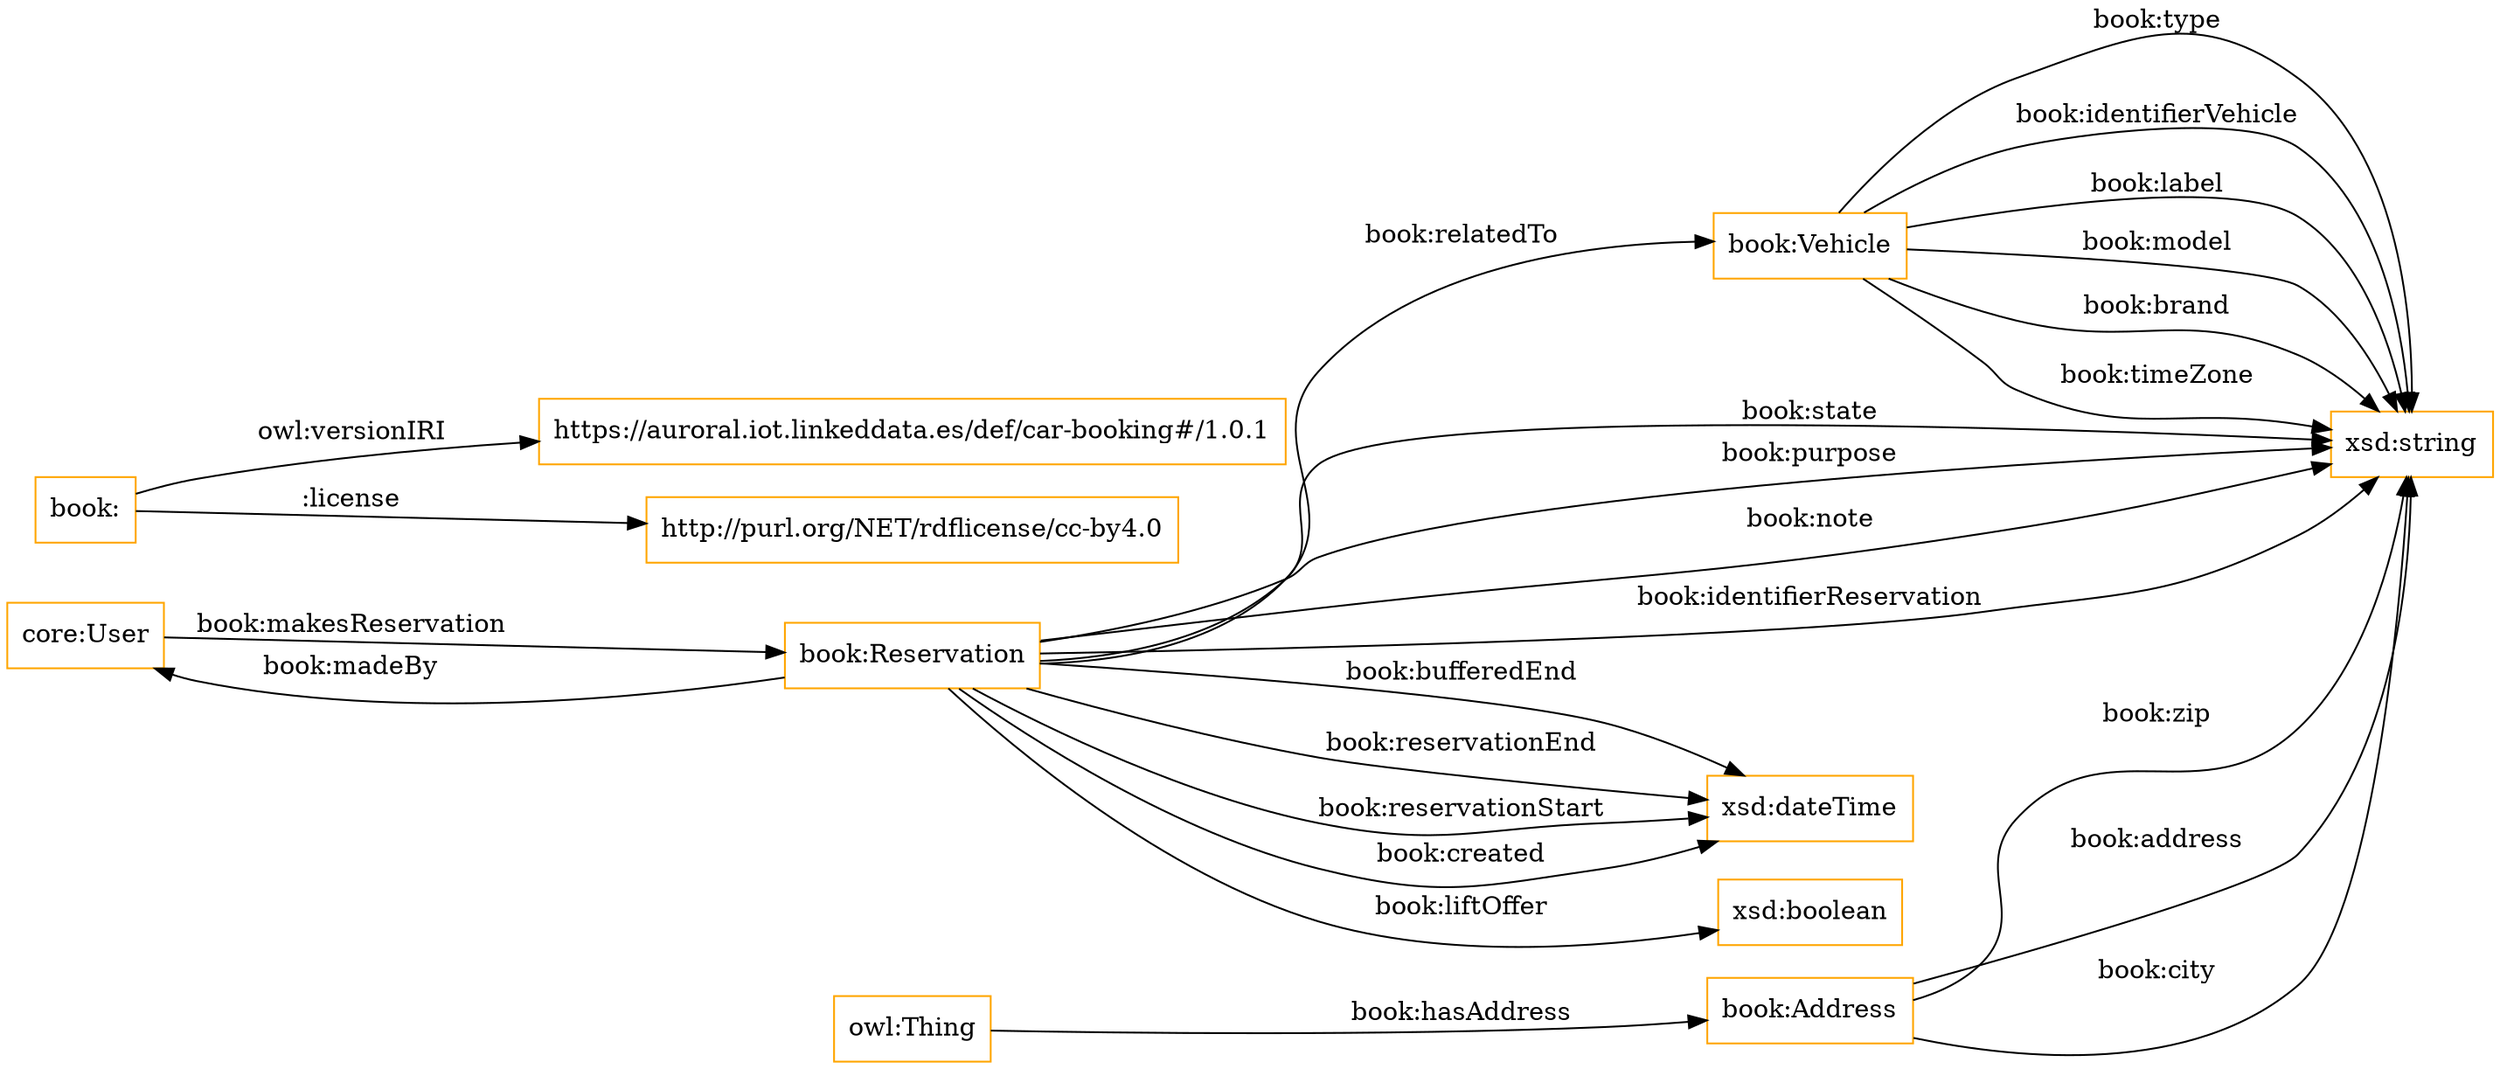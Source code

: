 digraph ar2dtool_diagram { 
rankdir=LR;
size="1501"
node [shape = rectangle, color="orange"]; "core:User" "book:Vehicle" "book:Reservation" "book:Address" ; /*classes style*/
	"book:" -> "https://auroral.iot.linkeddata.es/def/car-booking#/1.0.1" [ label = "owl:versionIRI" ];
	"book:" -> "http://purl.org/NET/rdflicense/cc-by4.0" [ label = ":license" ];
	"book:Vehicle" -> "xsd:string" [ label = "book:type" ];
	"book:Reservation" -> "xsd:dateTime" [ label = "book:bufferedEnd" ];
	"book:Reservation" -> "xsd:string" [ label = "book:state" ];
	"book:Reservation" -> "xsd:string" [ label = "book:purpose" ];
	"book:Address" -> "xsd:string" [ label = "book:zip" ];
	"book:Address" -> "xsd:string" [ label = "book:address" ];
	"owl:Thing" -> "book:Address" [ label = "book:hasAddress" ];
	"book:Vehicle" -> "xsd:string" [ label = "book:identifierVehicle" ];
	"book:Reservation" -> "xsd:string" [ label = "book:note" ];
	"book:Vehicle" -> "xsd:string" [ label = "book:label" ];
	"book:Reservation" -> "xsd:dateTime" [ label = "book:reservationEnd" ];
	"book:Reservation" -> "core:User" [ label = "book:madeBy" ];
	"book:Reservation" -> "xsd:dateTime" [ label = "book:reservationStart" ];
	"core:User" -> "book:Reservation" [ label = "book:makesReservation" ];
	"book:Reservation" -> "book:Vehicle" [ label = "book:relatedTo" ];
	"book:Reservation" -> "xsd:string" [ label = "book:identifierReservation" ];
	"book:Reservation" -> "xsd:boolean" [ label = "book:liftOffer" ];
	"book:Reservation" -> "xsd:dateTime" [ label = "book:created" ];
	"book:Vehicle" -> "xsd:string" [ label = "book:model" ];
	"book:Address" -> "xsd:string" [ label = "book:city" ];
	"book:Vehicle" -> "xsd:string" [ label = "book:brand" ];
	"book:Vehicle" -> "xsd:string" [ label = "book:timeZone" ];

}
